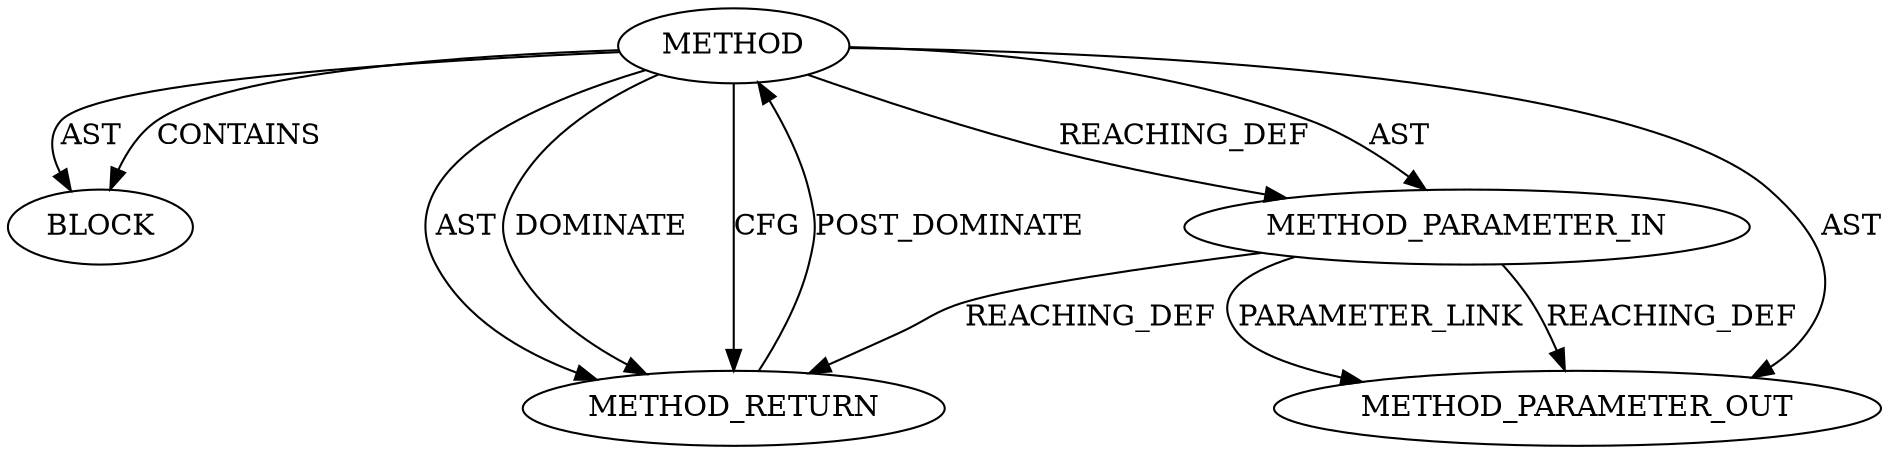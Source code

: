 digraph {
  26785 [label=METHOD AST_PARENT_TYPE="NAMESPACE_BLOCK" AST_PARENT_FULL_NAME="<global>" ORDER=0 CODE="<empty>" FULL_NAME="ssl3_check_cert_and_algorithm" IS_EXTERNAL=true FILENAME="<empty>" SIGNATURE="" NAME="ssl3_check_cert_and_algorithm"]
  26787 [label=BLOCK ORDER=1 ARGUMENT_INDEX=1 CODE="<empty>" TYPE_FULL_NAME="ANY"]
  27712 [label=METHOD_PARAMETER_OUT ORDER=1 CODE="p1" IS_VARIADIC=false TYPE_FULL_NAME="ANY" EVALUATION_STRATEGY="BY_VALUE" INDEX=1 NAME="p1"]
  26788 [label=METHOD_RETURN ORDER=2 CODE="RET" TYPE_FULL_NAME="ANY" EVALUATION_STRATEGY="BY_VALUE"]
  26786 [label=METHOD_PARAMETER_IN ORDER=1 CODE="p1" IS_VARIADIC=false TYPE_FULL_NAME="ANY" EVALUATION_STRATEGY="BY_VALUE" INDEX=1 NAME="p1"]
  26785 -> 26788 [label=DOMINATE ]
  26786 -> 26788 [label=REACHING_DEF VARIABLE="p1"]
  26785 -> 26787 [label=CONTAINS ]
  26785 -> 26788 [label=CFG ]
  26785 -> 26786 [label=REACHING_DEF VARIABLE=""]
  26785 -> 27712 [label=AST ]
  26785 -> 26787 [label=AST ]
  26786 -> 27712 [label=REACHING_DEF VARIABLE="p1"]
  26788 -> 26785 [label=POST_DOMINATE ]
  26785 -> 26788 [label=AST ]
  26785 -> 26786 [label=AST ]
  26786 -> 27712 [label=PARAMETER_LINK ]
}
